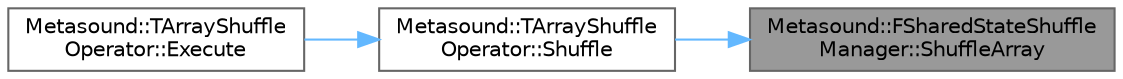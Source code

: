 digraph "Metasound::FSharedStateShuffleManager::ShuffleArray"
{
 // INTERACTIVE_SVG=YES
 // LATEX_PDF_SIZE
  bgcolor="transparent";
  edge [fontname=Helvetica,fontsize=10,labelfontname=Helvetica,labelfontsize=10];
  node [fontname=Helvetica,fontsize=10,shape=box,height=0.2,width=0.4];
  rankdir="RL";
  Node1 [id="Node000001",label="Metasound::FSharedStateShuffle\lManager::ShuffleArray",height=0.2,width=0.4,color="gray40", fillcolor="grey60", style="filled", fontcolor="black",tooltip=" "];
  Node1 -> Node2 [id="edge1_Node000001_Node000002",dir="back",color="steelblue1",style="solid",tooltip=" "];
  Node2 [id="Node000002",label="Metasound::TArrayShuffle\lOperator::Shuffle",height=0.2,width=0.4,color="grey40", fillcolor="white", style="filled",URL="$d2/dd1/classMetasound_1_1TArrayShuffleOperator.html#a5e2d3edb0f4526722ba6620adfe9d2b0",tooltip=" "];
  Node2 -> Node3 [id="edge2_Node000002_Node000003",dir="back",color="steelblue1",style="solid",tooltip=" "];
  Node3 [id="Node000003",label="Metasound::TArrayShuffle\lOperator::Execute",height=0.2,width=0.4,color="grey40", fillcolor="white", style="filled",URL="$d2/dd1/classMetasound_1_1TArrayShuffleOperator.html#a6098c35d129ee1047fcf774d37af7dc9",tooltip=" "];
}
